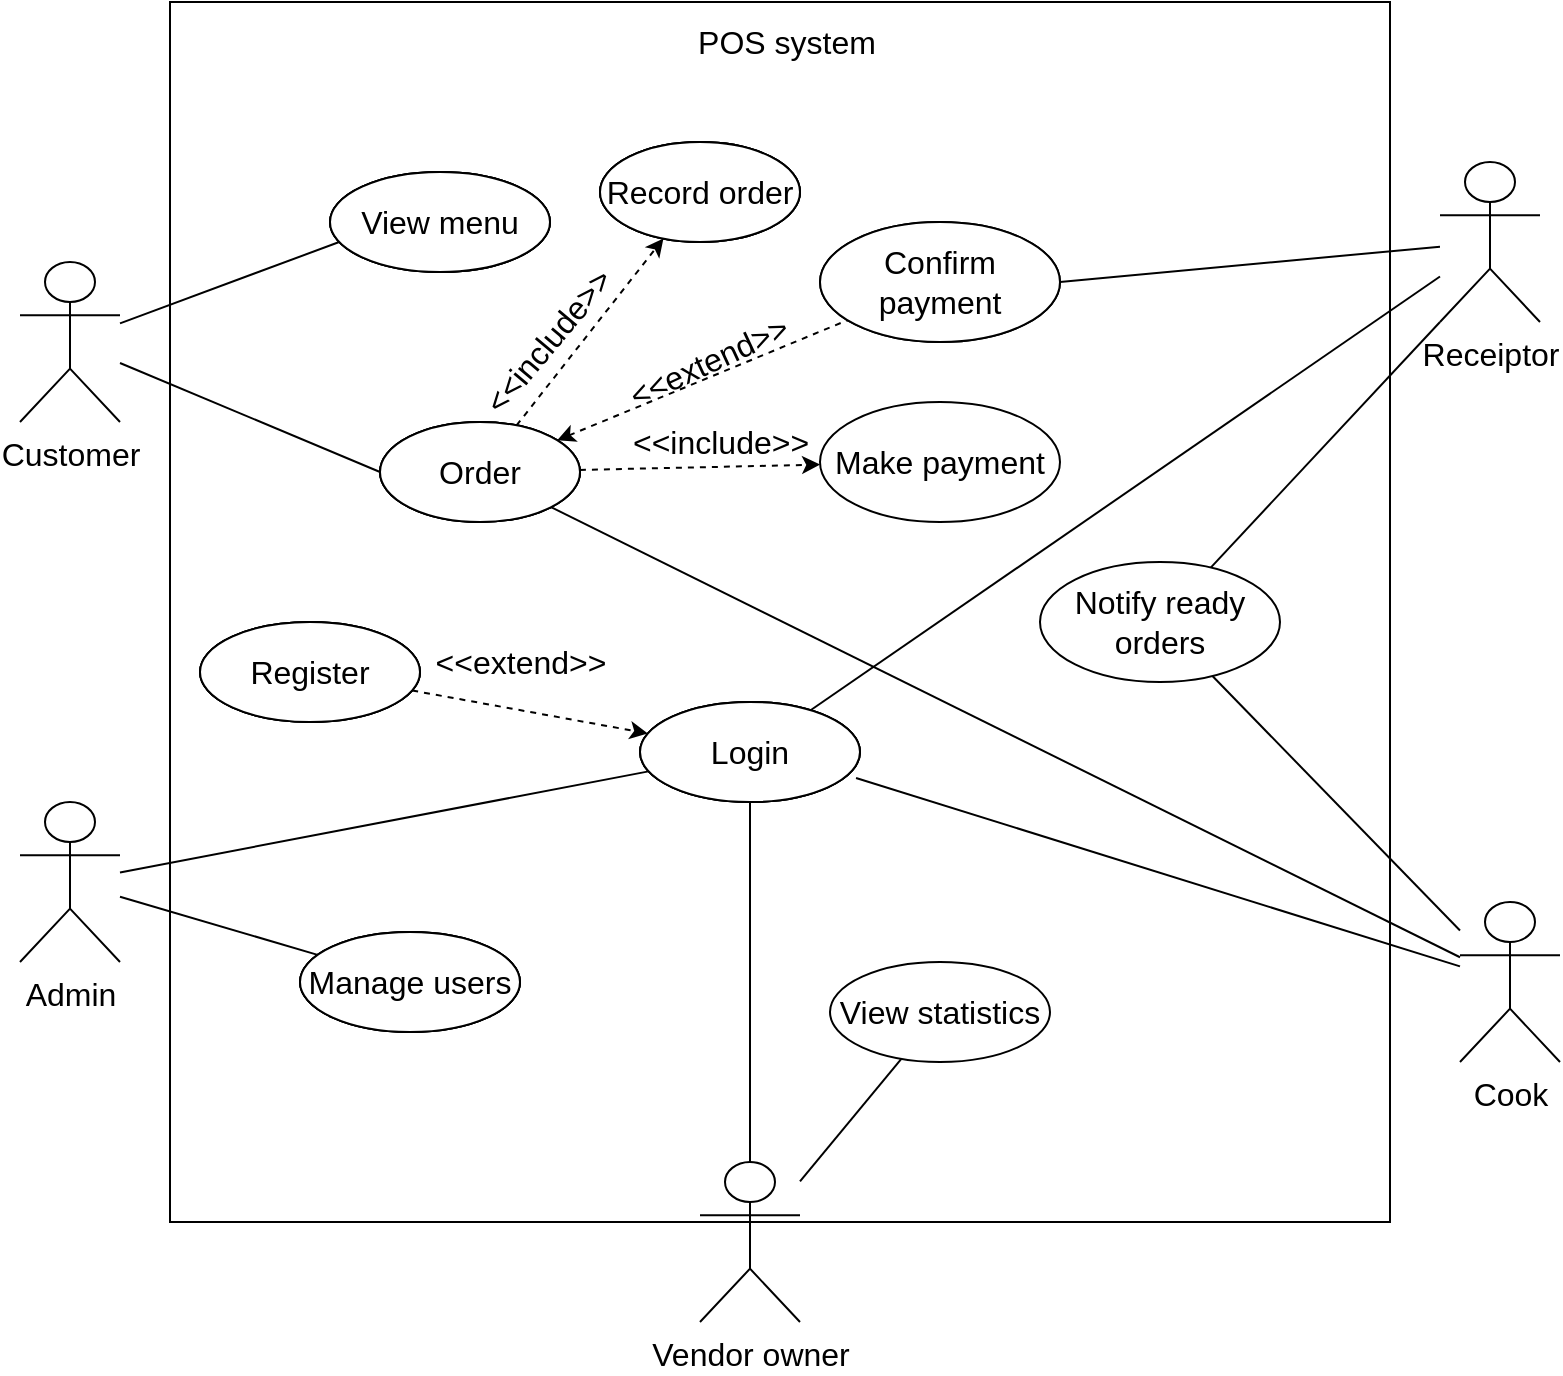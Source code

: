 <mxfile version="13.10.2" type="github" pages="2">
  <diagram id="MuOCb6WwFieAlA0UqwzN" name="Page-1">
    <mxGraphModel dx="1240" dy="643" grid="1" gridSize="10" guides="1" tooltips="1" connect="1" arrows="1" fold="1" page="1" pageScale="1" pageWidth="827" pageHeight="1169" math="0" shadow="0">
      <root>
        <mxCell id="0" />
        <mxCell id="1" parent="0" />
        <mxCell id="Gr6r5g4RKU5e7CmunKyD-52" value="" style="whiteSpace=wrap;html=1;aspect=fixed;fontSize=16;" vertex="1" parent="1">
          <mxGeometry x="105" y="270" width="610" height="610" as="geometry" />
        </mxCell>
        <mxCell id="Gr6r5g4RKU5e7CmunKyD-11" style="edgeStyle=none;rounded=0;orthogonalLoop=1;jettySize=auto;html=1;entryX=0.042;entryY=0.7;entryDx=0;entryDy=0;entryPerimeter=0;startArrow=none;startFill=0;endArrow=none;endFill=0;" edge="1" parent="1" source="Rw93_aiboGFtJTew1Ynt-2" target="Rw93_aiboGFtJTew1Ynt-3">
          <mxGeometry relative="1" as="geometry" />
        </mxCell>
        <mxCell id="Gr6r5g4RKU5e7CmunKyD-51" style="edgeStyle=none;rounded=0;orthogonalLoop=1;jettySize=auto;html=1;entryX=0;entryY=0.5;entryDx=0;entryDy=0;startArrow=none;startFill=0;endArrow=none;endFill=0;fontSize=16;" edge="1" parent="1" source="Rw93_aiboGFtJTew1Ynt-2" target="Gr6r5g4RKU5e7CmunKyD-47">
          <mxGeometry relative="1" as="geometry" />
        </mxCell>
        <mxCell id="Rw93_aiboGFtJTew1Ynt-2" value="Customer" style="shape=umlActor;verticalLabelPosition=bottom;verticalAlign=top;html=1;outlineConnect=0;fontSize=16;" parent="1" vertex="1">
          <mxGeometry x="30" y="400" width="50" height="80" as="geometry" />
        </mxCell>
        <mxCell id="Rw93_aiboGFtJTew1Ynt-3" value="View menu" style="ellipse;whiteSpace=wrap;html=1;align=center;" parent="1" vertex="1">
          <mxGeometry x="185" y="355" width="110" height="50" as="geometry" />
        </mxCell>
        <mxCell id="Rw93_aiboGFtJTew1Ynt-7" style="rounded=0;orthogonalLoop=1;jettySize=auto;html=1;dashed=1;endArrow=none;endFill=0;startArrow=classic;startFill=1;" parent="1" source="Rw93_aiboGFtJTew1Ynt-4" edge="1" target="Gr6r5g4RKU5e7CmunKyD-1">
          <mxGeometry relative="1" as="geometry">
            <mxPoint x="410" y="500" as="targetPoint" />
          </mxGeometry>
        </mxCell>
        <mxCell id="Gr6r5g4RKU5e7CmunKyD-4" style="rounded=0;orthogonalLoop=1;jettySize=auto;html=1;dashed=1;startArrow=none;startFill=0;endArrow=classic;endFill=1;" edge="1" parent="1" source="Rw93_aiboGFtJTew1Ynt-4" target="Gr6r5g4RKU5e7CmunKyD-3">
          <mxGeometry relative="1" as="geometry" />
        </mxCell>
        <mxCell id="Gr6r5g4RKU5e7CmunKyD-9" style="edgeStyle=none;rounded=0;orthogonalLoop=1;jettySize=auto;html=1;startArrow=none;startFill=0;endArrow=none;endFill=0;" edge="1" parent="1" source="Rw93_aiboGFtJTew1Ynt-4" target="Gr6r5g4RKU5e7CmunKyD-10">
          <mxGeometry relative="1" as="geometry">
            <mxPoint x="700" y="680" as="targetPoint" />
          </mxGeometry>
        </mxCell>
        <mxCell id="Gr6r5g4RKU5e7CmunKyD-28" style="edgeStyle=none;rounded=0;orthogonalLoop=1;jettySize=auto;html=1;startArrow=none;startFill=0;endArrow=classic;endFill=1;dashed=1;" edge="1" parent="1" source="Rw93_aiboGFtJTew1Ynt-4" target="Gr6r5g4RKU5e7CmunKyD-29">
          <mxGeometry relative="1" as="geometry">
            <mxPoint x="260" y="580" as="targetPoint" />
          </mxGeometry>
        </mxCell>
        <mxCell id="Rw93_aiboGFtJTew1Ynt-4" value="Order" style="ellipse;whiteSpace=wrap;html=1;align=center;" parent="1" vertex="1">
          <mxGeometry x="210" y="480" width="100" height="50" as="geometry" />
        </mxCell>
        <mxCell id="Gr6r5g4RKU5e7CmunKyD-1" value="Confirm payment" style="ellipse;whiteSpace=wrap;html=1;align=center;" vertex="1" parent="1">
          <mxGeometry x="430" y="380" width="120" height="60" as="geometry" />
        </mxCell>
        <mxCell id="Gr6r5g4RKU5e7CmunKyD-3" value="Make payment" style="ellipse;whiteSpace=wrap;html=1;align=center;fontSize=16;" vertex="1" parent="1">
          <mxGeometry x="430" y="470" width="120" height="60" as="geometry" />
        </mxCell>
        <mxCell id="Gr6r5g4RKU5e7CmunKyD-5" value="&amp;lt;&amp;lt;include&amp;gt;&amp;gt;" style="text;html=1;align=center;verticalAlign=middle;resizable=0;points=[];autosize=1;fontSize=16;" vertex="1" parent="1">
          <mxGeometry x="330" y="480" width="100" height="20" as="geometry" />
        </mxCell>
        <mxCell id="Gr6r5g4RKU5e7CmunKyD-6" value="&amp;lt;&amp;lt;extend&amp;gt;&amp;gt;" style="text;html=1;align=center;verticalAlign=middle;resizable=0;points=[];autosize=1;rotation=-25;fontSize=16;" vertex="1" parent="1">
          <mxGeometry x="323.5" y="440" width="100" height="20" as="geometry" />
        </mxCell>
        <mxCell id="Gr6r5g4RKU5e7CmunKyD-13" style="edgeStyle=none;rounded=0;orthogonalLoop=1;jettySize=auto;html=1;startArrow=none;startFill=0;endArrow=none;endFill=0;" edge="1" parent="1" source="Gr6r5g4RKU5e7CmunKyD-10" target="Gr6r5g4RKU5e7CmunKyD-12">
          <mxGeometry relative="1" as="geometry" />
        </mxCell>
        <mxCell id="Gr6r5g4RKU5e7CmunKyD-23" style="edgeStyle=none;rounded=0;orthogonalLoop=1;jettySize=auto;html=1;entryX=0.982;entryY=0.76;entryDx=0;entryDy=0;entryPerimeter=0;startArrow=none;startFill=0;endArrow=none;endFill=0;" edge="1" parent="1" source="Gr6r5g4RKU5e7CmunKyD-10" target="Gr6r5g4RKU5e7CmunKyD-17">
          <mxGeometry relative="1" as="geometry" />
        </mxCell>
        <mxCell id="Gr6r5g4RKU5e7CmunKyD-10" value="Cook" style="shape=umlActor;verticalLabelPosition=bottom;verticalAlign=top;html=1;outlineConnect=0;fontSize=16;" vertex="1" parent="1">
          <mxGeometry x="750" y="720" width="50" height="80" as="geometry" />
        </mxCell>
        <mxCell id="Gr6r5g4RKU5e7CmunKyD-16" style="edgeStyle=none;rounded=0;orthogonalLoop=1;jettySize=auto;html=1;entryX=0;entryY=1;entryDx=0;entryDy=0;entryPerimeter=0;startArrow=none;startFill=0;endArrow=none;endFill=0;" edge="1" parent="1" source="Gr6r5g4RKU5e7CmunKyD-12" target="Gr6r5g4RKU5e7CmunKyD-14">
          <mxGeometry relative="1" as="geometry" />
        </mxCell>
        <mxCell id="Gr6r5g4RKU5e7CmunKyD-12" value="Notify ready orders" style="ellipse;whiteSpace=wrap;html=1;align=center;fontSize=16;" vertex="1" parent="1">
          <mxGeometry x="540" y="550" width="120" height="60" as="geometry" />
        </mxCell>
        <mxCell id="Gr6r5g4RKU5e7CmunKyD-15" style="edgeStyle=none;rounded=0;orthogonalLoop=1;jettySize=auto;html=1;entryX=1;entryY=0.5;entryDx=0;entryDy=0;startArrow=none;startFill=0;endArrow=none;endFill=0;" edge="1" parent="1" source="Gr6r5g4RKU5e7CmunKyD-14" target="Gr6r5g4RKU5e7CmunKyD-1">
          <mxGeometry relative="1" as="geometry" />
        </mxCell>
        <mxCell id="Gr6r5g4RKU5e7CmunKyD-22" style="edgeStyle=none;rounded=0;orthogonalLoop=1;jettySize=auto;html=1;startArrow=none;startFill=0;endArrow=none;endFill=0;" edge="1" parent="1" source="Gr6r5g4RKU5e7CmunKyD-14" target="Gr6r5g4RKU5e7CmunKyD-17">
          <mxGeometry relative="1" as="geometry" />
        </mxCell>
        <mxCell id="Gr6r5g4RKU5e7CmunKyD-14" value="Receiptor" style="shape=umlActor;verticalLabelPosition=bottom;verticalAlign=top;html=1;outlineConnect=0;fontSize=16;" vertex="1" parent="1">
          <mxGeometry x="740" y="350" width="50" height="80" as="geometry" />
        </mxCell>
        <mxCell id="Gr6r5g4RKU5e7CmunKyD-17" value="Login" style="ellipse;whiteSpace=wrap;html=1;align=center;" vertex="1" parent="1">
          <mxGeometry x="340" y="620" width="110" height="50" as="geometry" />
        </mxCell>
        <mxCell id="Gr6r5g4RKU5e7CmunKyD-20" style="edgeStyle=none;rounded=0;orthogonalLoop=1;jettySize=auto;html=1;startArrow=none;startFill=0;endArrow=classic;endFill=1;dashed=1;" edge="1" parent="1" source="Gr6r5g4RKU5e7CmunKyD-18" target="Gr6r5g4RKU5e7CmunKyD-17">
          <mxGeometry relative="1" as="geometry" />
        </mxCell>
        <mxCell id="Gr6r5g4RKU5e7CmunKyD-18" value="Register" style="ellipse;whiteSpace=wrap;html=1;align=center;" vertex="1" parent="1">
          <mxGeometry x="120" y="580" width="110" height="50" as="geometry" />
        </mxCell>
        <mxCell id="Gr6r5g4RKU5e7CmunKyD-19" style="edgeStyle=none;rounded=0;orthogonalLoop=1;jettySize=auto;html=1;entryX=0.5;entryY=1;entryDx=0;entryDy=0;startArrow=none;startFill=0;endArrow=classic;endFill=1;" edge="1" parent="1" source="Gr6r5g4RKU5e7CmunKyD-17" target="Gr6r5g4RKU5e7CmunKyD-17">
          <mxGeometry relative="1" as="geometry" />
        </mxCell>
        <mxCell id="Gr6r5g4RKU5e7CmunKyD-21" value="&amp;lt;&amp;lt;extend&amp;gt;&amp;gt;" style="text;html=1;align=center;verticalAlign=middle;resizable=0;points=[];autosize=1;rotation=0;fontSize=16;" vertex="1" parent="1">
          <mxGeometry x="230" y="590" width="100" height="20" as="geometry" />
        </mxCell>
        <mxCell id="Gr6r5g4RKU5e7CmunKyD-25" style="edgeStyle=none;rounded=0;orthogonalLoop=1;jettySize=auto;html=1;startArrow=none;startFill=0;endArrow=none;endFill=0;" edge="1" parent="1" source="Gr6r5g4RKU5e7CmunKyD-24" target="Gr6r5g4RKU5e7CmunKyD-17">
          <mxGeometry relative="1" as="geometry" />
        </mxCell>
        <mxCell id="Gr6r5g4RKU5e7CmunKyD-27" style="edgeStyle=none;rounded=0;orthogonalLoop=1;jettySize=auto;html=1;startArrow=none;startFill=0;endArrow=none;endFill=0;" edge="1" parent="1" source="Gr6r5g4RKU5e7CmunKyD-24" target="Gr6r5g4RKU5e7CmunKyD-26">
          <mxGeometry relative="1" as="geometry" />
        </mxCell>
        <mxCell id="Gr6r5g4RKU5e7CmunKyD-24" value="Admin" style="shape=umlActor;verticalLabelPosition=bottom;verticalAlign=top;html=1;outlineConnect=0;fontSize=16;" vertex="1" parent="1">
          <mxGeometry x="30" y="670" width="50" height="80" as="geometry" />
        </mxCell>
        <mxCell id="Gr6r5g4RKU5e7CmunKyD-26" value="Manage users" style="ellipse;whiteSpace=wrap;html=1;align=center;" vertex="1" parent="1">
          <mxGeometry x="170" y="735" width="110" height="50" as="geometry" />
        </mxCell>
        <mxCell id="Gr6r5g4RKU5e7CmunKyD-29" value="Record order" style="ellipse;whiteSpace=wrap;html=1;align=center;" vertex="1" parent="1">
          <mxGeometry x="320" y="340" width="100" height="50" as="geometry" />
        </mxCell>
        <mxCell id="Gr6r5g4RKU5e7CmunKyD-31" value="&amp;lt;&amp;lt;include&amp;gt;&amp;gt;" style="text;html=1;align=center;verticalAlign=middle;resizable=0;points=[];autosize=1;rotation=-50;fontSize=16;" vertex="1" parent="1">
          <mxGeometry x="243.5" y="430" width="100" height="20" as="geometry" />
        </mxCell>
        <mxCell id="Gr6r5g4RKU5e7CmunKyD-33" style="edgeStyle=none;rounded=0;orthogonalLoop=1;jettySize=auto;html=1;entryX=0.5;entryY=1;entryDx=0;entryDy=0;startArrow=none;startFill=0;endArrow=none;endFill=0;" edge="1" parent="1" source="Gr6r5g4RKU5e7CmunKyD-32" target="Gr6r5g4RKU5e7CmunKyD-17">
          <mxGeometry relative="1" as="geometry" />
        </mxCell>
        <mxCell id="Gr6r5g4RKU5e7CmunKyD-34" style="edgeStyle=none;rounded=0;orthogonalLoop=1;jettySize=auto;html=1;startArrow=none;startFill=0;endArrow=none;endFill=0;" edge="1" parent="1" source="Gr6r5g4RKU5e7CmunKyD-32" target="Gr6r5g4RKU5e7CmunKyD-35">
          <mxGeometry relative="1" as="geometry">
            <mxPoint x="470" y="790" as="targetPoint" />
          </mxGeometry>
        </mxCell>
        <mxCell id="Gr6r5g4RKU5e7CmunKyD-32" value="Vendor owner" style="shape=umlActor;verticalLabelPosition=bottom;verticalAlign=top;html=1;outlineConnect=0;fontSize=16;" vertex="1" parent="1">
          <mxGeometry x="370" y="850" width="50" height="80" as="geometry" />
        </mxCell>
        <mxCell id="Gr6r5g4RKU5e7CmunKyD-35" value="View statistics" style="ellipse;whiteSpace=wrap;html=1;align=center;fontSize=16;" vertex="1" parent="1">
          <mxGeometry x="435" y="750" width="110" height="50" as="geometry" />
        </mxCell>
        <mxCell id="Gr6r5g4RKU5e7CmunKyD-36" value="Manage users" style="ellipse;whiteSpace=wrap;html=1;align=center;" vertex="1" parent="1">
          <mxGeometry x="170" y="735" width="110" height="50" as="geometry" />
        </mxCell>
        <mxCell id="Gr6r5g4RKU5e7CmunKyD-37" value="Login" style="ellipse;whiteSpace=wrap;html=1;align=center;" vertex="1" parent="1">
          <mxGeometry x="340" y="620" width="110" height="50" as="geometry" />
        </mxCell>
        <mxCell id="Gr6r5g4RKU5e7CmunKyD-38" value="Register" style="ellipse;whiteSpace=wrap;html=1;align=center;" vertex="1" parent="1">
          <mxGeometry x="120" y="580" width="110" height="50" as="geometry" />
        </mxCell>
        <mxCell id="Gr6r5g4RKU5e7CmunKyD-39" value="Order" style="ellipse;whiteSpace=wrap;html=1;align=center;" vertex="1" parent="1">
          <mxGeometry x="210" y="480" width="100" height="50" as="geometry" />
        </mxCell>
        <mxCell id="Gr6r5g4RKU5e7CmunKyD-40" value="View menu" style="ellipse;whiteSpace=wrap;html=1;align=center;" vertex="1" parent="1">
          <mxGeometry x="185" y="355" width="110" height="50" as="geometry" />
        </mxCell>
        <mxCell id="Gr6r5g4RKU5e7CmunKyD-41" value="Record order" style="ellipse;whiteSpace=wrap;html=1;align=center;" vertex="1" parent="1">
          <mxGeometry x="320" y="340" width="100" height="50" as="geometry" />
        </mxCell>
        <mxCell id="Gr6r5g4RKU5e7CmunKyD-44" value="Manage users" style="ellipse;whiteSpace=wrap;html=1;align=center;fontSize=16;" vertex="1" parent="1">
          <mxGeometry x="170" y="735" width="110" height="50" as="geometry" />
        </mxCell>
        <mxCell id="Gr6r5g4RKU5e7CmunKyD-45" value="Register" style="ellipse;whiteSpace=wrap;html=1;align=center;fontSize=16;" vertex="1" parent="1">
          <mxGeometry x="120" y="580" width="110" height="50" as="geometry" />
        </mxCell>
        <mxCell id="Gr6r5g4RKU5e7CmunKyD-46" value="Login" style="ellipse;whiteSpace=wrap;html=1;align=center;fontSize=16;" vertex="1" parent="1">
          <mxGeometry x="340" y="620" width="110" height="50" as="geometry" />
        </mxCell>
        <mxCell id="Gr6r5g4RKU5e7CmunKyD-47" value="Order" style="ellipse;whiteSpace=wrap;html=1;align=center;fontSize=16;" vertex="1" parent="1">
          <mxGeometry x="210" y="480" width="100" height="50" as="geometry" />
        </mxCell>
        <mxCell id="Gr6r5g4RKU5e7CmunKyD-48" value="View menu" style="ellipse;whiteSpace=wrap;html=1;align=center;fontSize=16;" vertex="1" parent="1">
          <mxGeometry x="185" y="355" width="110" height="50" as="geometry" />
        </mxCell>
        <mxCell id="Gr6r5g4RKU5e7CmunKyD-49" value="Record order" style="ellipse;whiteSpace=wrap;html=1;align=center;fontSize=16;" vertex="1" parent="1">
          <mxGeometry x="320" y="340" width="100" height="50" as="geometry" />
        </mxCell>
        <mxCell id="Gr6r5g4RKU5e7CmunKyD-50" value="Confirm payment" style="ellipse;whiteSpace=wrap;html=1;align=center;fontSize=16;" vertex="1" parent="1">
          <mxGeometry x="430" y="380" width="120" height="60" as="geometry" />
        </mxCell>
        <mxCell id="Gr6r5g4RKU5e7CmunKyD-53" value="POS system" style="text;html=1;align=center;verticalAlign=middle;resizable=0;points=[];autosize=1;fontSize=16;" vertex="1" parent="1">
          <mxGeometry x="363" y="280" width="100" height="20" as="geometry" />
        </mxCell>
      </root>
    </mxGraphModel>
  </diagram>
  <diagram id="a1VAVPi1CuiOcIYUMK4R" name="Page-2">
    <mxGraphModel dx="3472" dy="1800" grid="1" gridSize="10" guides="1" tooltips="1" connect="1" arrows="1" fold="1" page="1" pageScale="1" pageWidth="827" pageHeight="1169" math="0" shadow="0">
      <root>
        <mxCell id="gCTWWOmExkUHcFi1Ayux-0" />
        <mxCell id="gCTWWOmExkUHcFi1Ayux-1" parent="gCTWWOmExkUHcFi1Ayux-0" />
      </root>
    </mxGraphModel>
  </diagram>
</mxfile>
